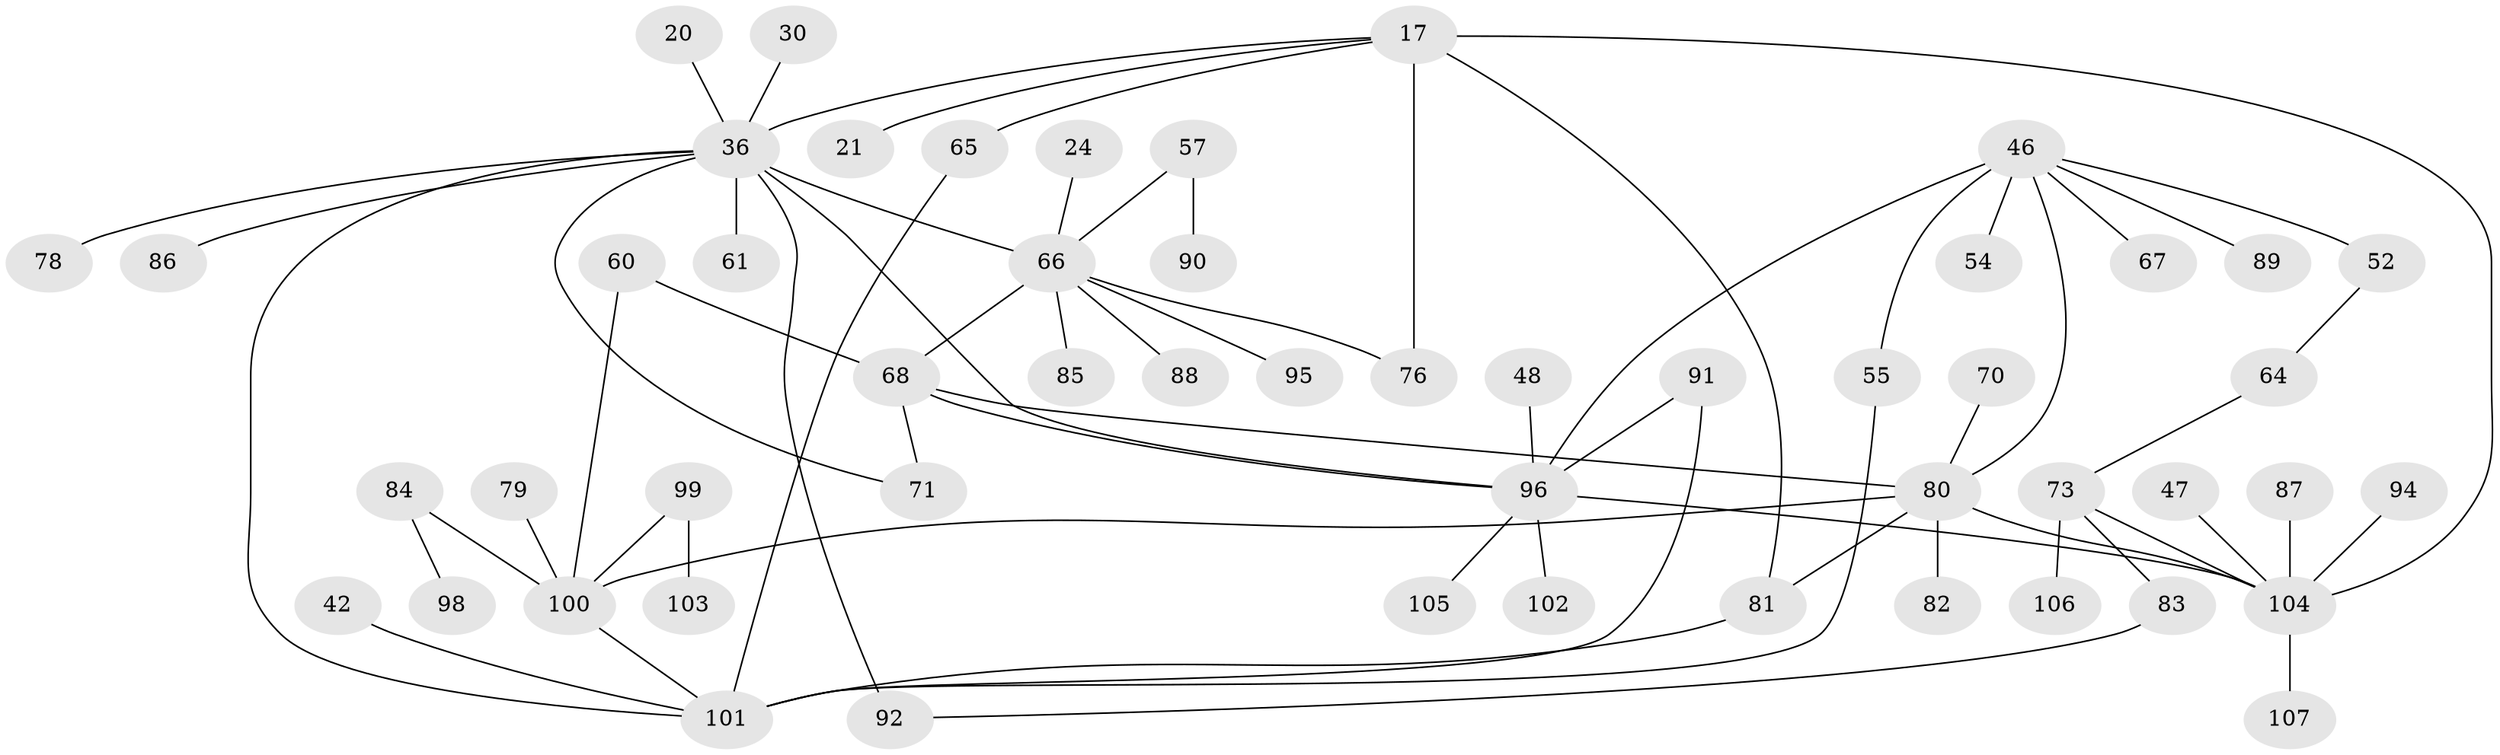 // original degree distribution, {4: 0.14953271028037382, 5: 0.056074766355140186, 1: 0.308411214953271, 9: 0.009345794392523364, 6: 0.028037383177570093, 3: 0.1308411214953271, 2: 0.3177570093457944}
// Generated by graph-tools (version 1.1) at 2025/40/03/09/25 04:40:58]
// undirected, 53 vertices, 67 edges
graph export_dot {
graph [start="1"]
  node [color=gray90,style=filled];
  17 [super="+14"];
  20;
  21;
  24;
  30;
  36 [super="+9"];
  42;
  46 [super="+29+35"];
  47;
  48;
  52;
  54;
  55;
  57;
  60;
  61;
  64;
  65 [super="+31"];
  66 [super="+10+22+41"];
  67;
  68 [super="+63+51+23"];
  70;
  71;
  73;
  76;
  78;
  79;
  80 [super="+37+62"];
  81 [super="+18"];
  82;
  83;
  84;
  85;
  86;
  87;
  88 [super="+44"];
  89;
  90;
  91 [super="+19+72"];
  92;
  94;
  95;
  96 [super="+49"];
  98;
  99;
  100 [super="+45+74+97"];
  101 [super="+40"];
  102 [super="+11"];
  103;
  104 [super="+93+77+53"];
  105;
  106;
  107;
  17 -- 81 [weight=2];
  17 -- 36;
  17 -- 21;
  17 -- 104;
  17 -- 76;
  17 -- 65;
  20 -- 36;
  24 -- 66;
  30 -- 36;
  36 -- 66 [weight=2];
  36 -- 71;
  36 -- 78;
  36 -- 86;
  36 -- 92;
  36 -- 61;
  36 -- 96;
  36 -- 101;
  42 -- 101;
  46 -- 67;
  46 -- 55;
  46 -- 54;
  46 -- 89;
  46 -- 52;
  46 -- 96 [weight=2];
  46 -- 80;
  47 -- 104 [weight=2];
  48 -- 96;
  52 -- 64;
  55 -- 101;
  57 -- 90;
  57 -- 66;
  60 -- 68;
  60 -- 100;
  64 -- 73;
  65 -- 101;
  66 -- 76;
  66 -- 85;
  66 -- 95;
  66 -- 68 [weight=4];
  66 -- 88;
  68 -- 96 [weight=2];
  68 -- 71;
  68 -- 80;
  70 -- 80;
  73 -- 83;
  73 -- 106;
  73 -- 104;
  79 -- 100;
  80 -- 82;
  80 -- 81;
  80 -- 104;
  80 -- 100 [weight=2];
  81 -- 101;
  83 -- 92;
  84 -- 98;
  84 -- 100;
  87 -- 104 [weight=2];
  91 -- 96;
  91 -- 101;
  94 -- 104;
  96 -- 105;
  96 -- 102;
  96 -- 104;
  99 -- 103;
  99 -- 100;
  100 -- 101 [weight=2];
  104 -- 107;
}
